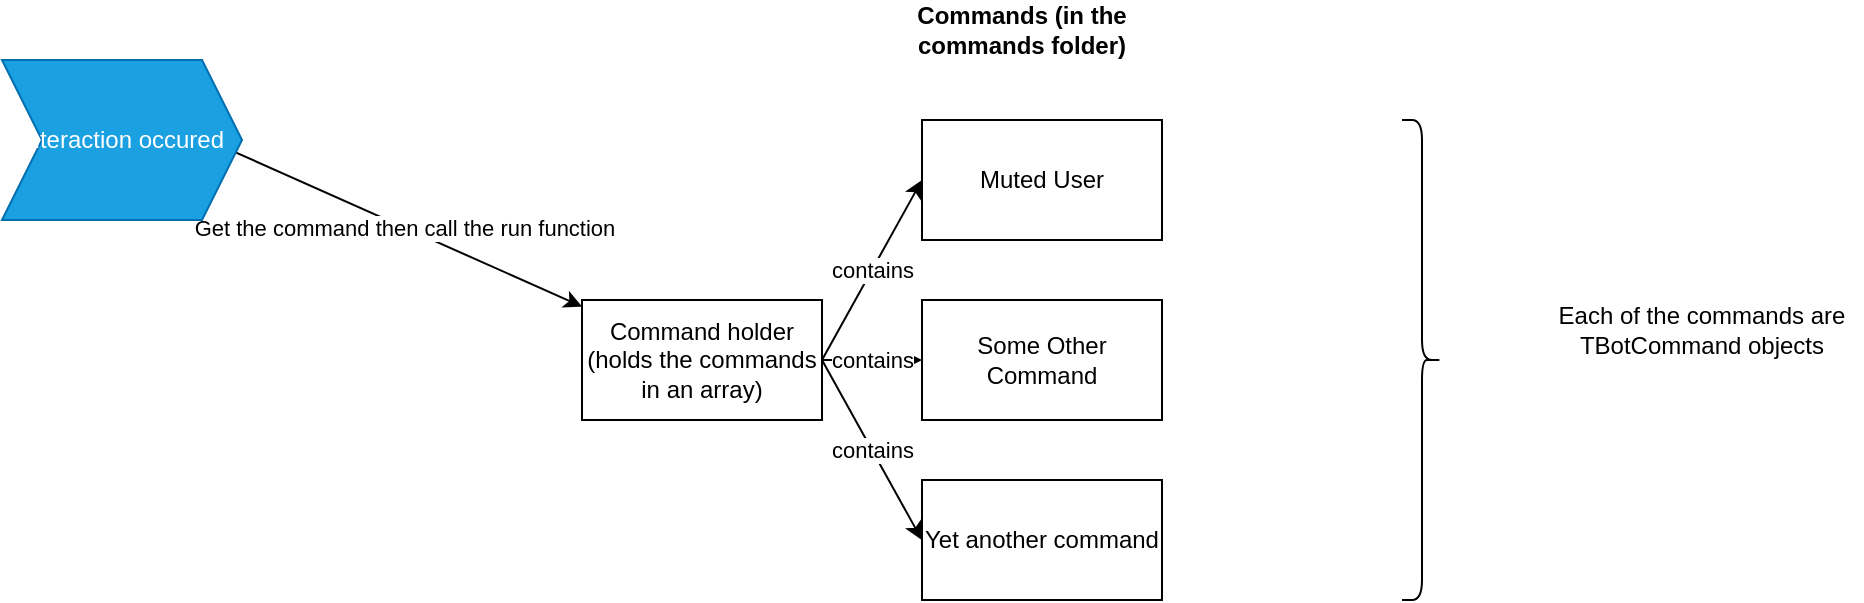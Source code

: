<mxfile>
    <diagram id="6Ir71MHWDF-Mh-v25QyX" name="Page-1">
        <mxGraphModel dx="690" dy="295" grid="1" gridSize="10" guides="1" tooltips="1" connect="1" arrows="1" fold="1" page="1" pageScale="1" pageWidth="850" pageHeight="1100" math="0" shadow="0">
            <root>
                <mxCell id="0"/>
                <mxCell id="1" parent="0"/>
                <mxCell id="12" value="Get the command then call the run function" style="edgeStyle=none;html=1;exitX=0.94;exitY=0.555;exitDx=0;exitDy=0;exitPerimeter=0;" edge="1" parent="1" source="3" target="8">
                    <mxGeometry relative="1" as="geometry"/>
                </mxCell>
                <mxCell id="3" value="Interaction occured" style="shape=step;perimeter=stepPerimeter;whiteSpace=wrap;html=1;fixedSize=1;fillColor=#1ba1e2;fontColor=#ffffff;strokeColor=#006EAF;" vertex="1" parent="1">
                    <mxGeometry x="30" y="50" width="120" height="80" as="geometry"/>
                </mxCell>
                <mxCell id="4" value="Muted User" style="rounded=0;whiteSpace=wrap;html=1;" vertex="1" parent="1">
                    <mxGeometry x="490" y="80" width="120" height="60" as="geometry"/>
                </mxCell>
                <mxCell id="5" value="Some Other Command" style="rounded=0;whiteSpace=wrap;html=1;" vertex="1" parent="1">
                    <mxGeometry x="490" y="170" width="120" height="60" as="geometry"/>
                </mxCell>
                <mxCell id="6" value="Yet another command" style="rounded=0;whiteSpace=wrap;html=1;" vertex="1" parent="1">
                    <mxGeometry x="490" y="260" width="120" height="60" as="geometry"/>
                </mxCell>
                <mxCell id="7" value="Commands (in the commands folder)" style="text;html=1;strokeColor=none;fillColor=none;align=center;verticalAlign=middle;whiteSpace=wrap;rounded=0;fontStyle=1" vertex="1" parent="1">
                    <mxGeometry x="480" y="20" width="120" height="30" as="geometry"/>
                </mxCell>
                <mxCell id="13" value="contains" style="edgeStyle=none;html=1;exitX=1;exitY=0.5;exitDx=0;exitDy=0;entryX=0;entryY=0.5;entryDx=0;entryDy=0;" edge="1" parent="1" source="8" target="4">
                    <mxGeometry relative="1" as="geometry"/>
                </mxCell>
                <mxCell id="14" value="contains" style="edgeStyle=none;html=1;exitX=1;exitY=0.5;exitDx=0;exitDy=0;entryX=0;entryY=0.5;entryDx=0;entryDy=0;" edge="1" parent="1" source="8" target="5">
                    <mxGeometry relative="1" as="geometry"/>
                </mxCell>
                <mxCell id="15" value="contains" style="edgeStyle=none;html=1;exitX=1;exitY=0.5;exitDx=0;exitDy=0;entryX=0;entryY=0.5;entryDx=0;entryDy=0;" edge="1" parent="1" source="8" target="6">
                    <mxGeometry relative="1" as="geometry"/>
                </mxCell>
                <mxCell id="8" value="Command holder (holds the commands in an array)" style="rounded=0;whiteSpace=wrap;html=1;" vertex="1" parent="1">
                    <mxGeometry x="320" y="170" width="120" height="60" as="geometry"/>
                </mxCell>
                <mxCell id="9" value="" style="shape=curlyBracket;whiteSpace=wrap;html=1;rounded=1;flipH=1;" vertex="1" parent="1">
                    <mxGeometry x="730" y="80" width="20" height="240" as="geometry"/>
                </mxCell>
                <mxCell id="11" value="Each of the commands are TBotCommand objects" style="text;html=1;strokeColor=none;fillColor=none;align=center;verticalAlign=middle;whiteSpace=wrap;rounded=0;" vertex="1" parent="1">
                    <mxGeometry x="800" y="170" width="160" height="30" as="geometry"/>
                </mxCell>
            </root>
        </mxGraphModel>
    </diagram>
</mxfile>